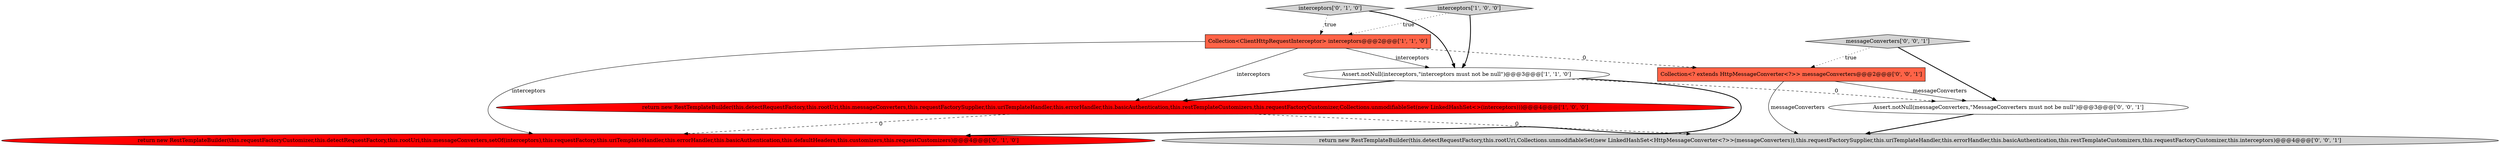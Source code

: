 digraph {
9 [style = filled, label = "messageConverters['0', '0', '1']", fillcolor = lightgray, shape = diamond image = "AAA0AAABBB3BBB"];
2 [style = filled, label = "Assert.notNull(interceptors,\"interceptors must not be null\")@@@3@@@['1', '1', '0']", fillcolor = white, shape = ellipse image = "AAA0AAABBB1BBB"];
1 [style = filled, label = "Collection<ClientHttpRequestInterceptor> interceptors@@@2@@@['1', '1', '0']", fillcolor = tomato, shape = box image = "AAA0AAABBB1BBB"];
0 [style = filled, label = "return new RestTemplateBuilder(this.detectRequestFactory,this.rootUri,this.messageConverters,this.requestFactorySupplier,this.uriTemplateHandler,this.errorHandler,this.basicAuthentication,this.restTemplateCustomizers,this.requestFactoryCustomizer,Collections.unmodifiableSet(new LinkedHashSet<>(interceptors)))@@@4@@@['1', '0', '0']", fillcolor = red, shape = ellipse image = "AAA1AAABBB1BBB"];
5 [style = filled, label = "return new RestTemplateBuilder(this.requestFactoryCustomizer,this.detectRequestFactory,this.rootUri,this.messageConverters,setOf(interceptors),this.requestFactory,this.uriTemplateHandler,this.errorHandler,this.basicAuthentication,this.defaultHeaders,this.customizers,this.requestCustomizers)@@@4@@@['0', '1', '0']", fillcolor = red, shape = ellipse image = "AAA1AAABBB2BBB"];
4 [style = filled, label = "interceptors['0', '1', '0']", fillcolor = lightgray, shape = diamond image = "AAA0AAABBB2BBB"];
3 [style = filled, label = "interceptors['1', '0', '0']", fillcolor = lightgray, shape = diamond image = "AAA0AAABBB1BBB"];
8 [style = filled, label = "return new RestTemplateBuilder(this.detectRequestFactory,this.rootUri,Collections.unmodifiableSet(new LinkedHashSet<HttpMessageConverter<?>>(messageConverters)),this.requestFactorySupplier,this.uriTemplateHandler,this.errorHandler,this.basicAuthentication,this.restTemplateCustomizers,this.requestFactoryCustomizer,this.interceptors)@@@4@@@['0', '0', '1']", fillcolor = lightgray, shape = ellipse image = "AAA0AAABBB3BBB"];
6 [style = filled, label = "Assert.notNull(messageConverters,\"MessageConverters must not be null\")@@@3@@@['0', '0', '1']", fillcolor = white, shape = ellipse image = "AAA0AAABBB3BBB"];
7 [style = filled, label = "Collection<? extends HttpMessageConverter<?>> messageConverters@@@2@@@['0', '0', '1']", fillcolor = tomato, shape = box image = "AAA0AAABBB3BBB"];
7->8 [style = solid, label="messageConverters"];
0->8 [style = dashed, label="0"];
2->0 [style = bold, label=""];
1->5 [style = solid, label="interceptors"];
4->2 [style = bold, label=""];
9->7 [style = dotted, label="true"];
1->0 [style = solid, label="interceptors"];
7->6 [style = solid, label="messageConverters"];
3->2 [style = bold, label=""];
0->5 [style = dashed, label="0"];
4->1 [style = dotted, label="true"];
1->7 [style = dashed, label="0"];
3->1 [style = dotted, label="true"];
6->8 [style = bold, label=""];
9->6 [style = bold, label=""];
2->5 [style = bold, label=""];
1->2 [style = solid, label="interceptors"];
2->6 [style = dashed, label="0"];
}
